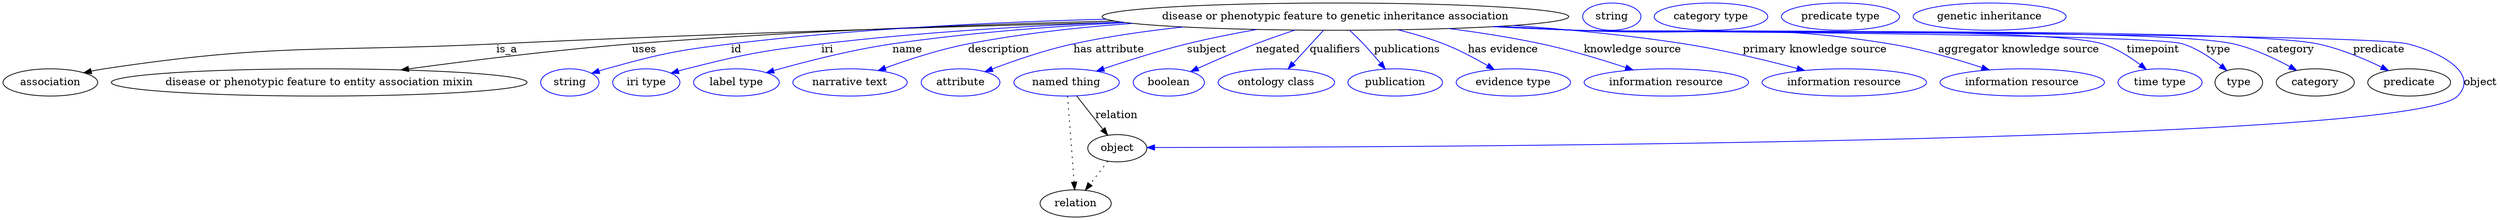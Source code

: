 digraph {
	graph [bb="0,0,3290.4,283"];
	node [label="\N"];
	"disease or phenotypic feature to genetic inheritance association"	[height=0.5,
		label="disease or phenotypic feature to genetic inheritance association",
		pos="1756.4,265",
		width=8.5576];
	association	[height=0.5,
		pos="62.394,178",
		width=1.7332];
	"disease or phenotypic feature to genetic inheritance association" -> association	[label=is_a,
		lp="665.39,221.5",
		pos="e,106.72,190.7 1475.6,257.59 1252.2,251.89 931.66,242.38 651.39,229 421.41,218.02 362.13,229.91 134.39,196 128.62,195.14 122.62,\
194.05 116.66,192.84"];
	"disease or phenotypic feature to entity association mixin"	[height=0.5,
		pos="417.39,178",
		width=7.6188];
	"disease or phenotypic feature to genetic inheritance association" -> "disease or phenotypic feature to entity association mixin"	[label=uses,
		lp="846.89,221.5",
		pos="e,525.41,194.56 1464.9,259.15 1282.3,254.59 1042.4,245.81 830.39,229 730.69,221.09 618.01,207.11 535.57,195.94"];
	id	[color=blue,
		height=0.5,
		label=string,
		pos="748.39,178",
		width=1.0652];
	"disease or phenotypic feature to genetic inheritance association" -> id	[color=blue,
		label=id,
		lp="968.39,221.5",
		pos="e,777.37,190.01 1453.5,261.56 1304.8,257.6 1123.2,248.63 961.39,229 887.15,220 868.49,215.87 796.39,196 793.28,195.14 790.08,194.18 \
786.88,193.17",
		style=solid];
	iri	[color=blue,
		height=0.5,
		label="iri type",
		pos="849.39,178",
		width=1.2277];
	"disease or phenotypic feature to genetic inheritance association" -> iri	[color=blue,
		label=iri,
		lp="1088.4,221.5",
		pos="e,882,190.18 1474.5,257.69 1352.9,252.83 1209.4,244.23 1080.4,229 1000.5,219.57 980.41,215.66 902.39,196 898.96,195.14 895.43,194.17 \
891.89,193.15",
		style=solid];
	name	[color=blue,
		height=0.5,
		label="label type",
		pos="968.39,178",
		width=1.5707];
	"disease or phenotypic feature to genetic inheritance association" -> name	[color=blue,
		label=name,
		lp="1193.4,221.5",
		pos="e,1008,190.99 1478.8,257.15 1381.8,252.17 1272.5,243.62 1173.4,229 1119.5,221.04 1059,205.46 1017.8,193.79",
		style=solid];
	description	[color=blue,
		height=0.5,
		label="narrative text",
		pos="1118.4,178",
		width=2.0943];
	"disease or phenotypic feature to genetic inheritance association" -> description	[color=blue,
		label=description,
		lp="1313.9,221.5",
		pos="e,1155.6,193.8 1488.8,256.08 1418.3,250.87 1342.6,242.47 1273.4,229 1236.2,221.76 1195.5,208.4 1165.1,197.31",
		style=solid];
	"has attribute"	[color=blue,
		height=0.5,
		label=attribute,
		pos="1263.4,178",
		width=1.4443];
	"disease or phenotypic feature to genetic inheritance association" -> "has attribute"	[color=blue,
		label="has attribute",
		lp="1458.4,221.5",
		pos="e,1295.7,192.27 1555.4,251.29 1507.9,246.17 1457.6,239.01 1411.4,229 1374.7,221.05 1334.5,207.09 1305.2,195.94",
		style=solid];
	subject	[color=blue,
		height=0.5,
		label="named thing",
		pos="1403.4,178",
		width=1.9318];
	"disease or phenotypic feature to genetic inheritance association" -> subject	[color=blue,
		label=subject,
		lp="1587.4,221.5",
		pos="e,1442.6,192.96 1653.1,248.03 1623.4,242.73 1590.9,236.3 1561.4,229 1524.3,219.85 1483.3,206.76 1452.3,196.27",
		style=solid];
	negated	[color=blue,
		height=0.5,
		label=boolean,
		pos="1537.4,178",
		width=1.2999];
	"disease or phenotypic feature to genetic inheritance association" -> negated	[color=blue,
		label=negated,
		lp="1680.4,221.5",
		pos="e,1566.1,192.48 1702.9,247.22 1686.3,241.73 1668,235.39 1651.4,229 1625.7,219.12 1597.4,206.72 1575.5,196.74",
		style=solid];
	qualifiers	[color=blue,
		height=0.5,
		label="ontology class",
		pos="1678.4,178",
		width=2.1304];
	"disease or phenotypic feature to genetic inheritance association" -> qualifiers	[color=blue,
		label=qualifiers,
		lp="1755.9,221.5",
		pos="e,1693.9,195.89 1740.6,246.8 1729.2,234.39 1713.7,217.46 1701,203.62",
		style=solid];
	publications	[color=blue,
		height=0.5,
		label=publication,
		pos="1835.4,178",
		width=1.7332];
	"disease or phenotypic feature to genetic inheritance association" -> publications	[color=blue,
		label=publications,
		lp="1851.4,221.5",
		pos="e,1822.2,195.62 1775.2,246.96 1781.2,241.37 1787.7,235.05 1793.4,229 1801,220.96 1808.9,211.79 1815.8,203.52",
		style=solid];
	"has evidence"	[color=blue,
		height=0.5,
		label="evidence type",
		pos="1991.4,178",
		width=2.0943];
	"disease or phenotypic feature to genetic inheritance association" -> "has evidence"	[color=blue,
		label="has evidence",
		lp="1977.9,221.5",
		pos="e,1966.1,195.08 1839.2,247.57 1859.2,242.56 1880.3,236.37 1899.4,229 1919.3,221.31 1940.3,210.17 1957.1,200.36",
		style=solid];
	"knowledge source"	[color=blue,
		height=0.5,
		label="information resource",
		pos="2193.4,178",
		width=3.015];
	"disease or phenotypic feature to genetic inheritance association" -> "knowledge source"	[color=blue,
		label="knowledge source",
		lp="2148.9,221.5",
		pos="e,2149.4,194.5 1906.4,249.23 1946.3,244.07 1989.2,237.41 2028.4,229 2066.2,220.9 2107.8,208.25 2139.8,197.7",
		style=solid];
	"primary knowledge source"	[color=blue,
		height=0.5,
		label="information resource",
		pos="2428.4,178",
		width=3.015];
	"disease or phenotypic feature to genetic inheritance association" -> "primary knowledge source"	[color=blue,
		label="primary knowledge source",
		lp="2389.4,221.5",
		pos="e,2376,193.85 1991.1,253.32 2063.9,248.1 2144.2,240.37 2217.4,229 2268,221.13 2324.4,207.5 2366.2,196.45",
		style=solid];
	"aggregator knowledge source"	[color=blue,
		height=0.5,
		label="information resource",
		pos="2663.4,178",
		width=3.015];
	"disease or phenotypic feature to genetic inheritance association" -> "aggregator knowledge source"	[color=blue,
		label="aggregator knowledge source",
		lp="2658.9,221.5",
		pos="e,2619.8,194.55 1972.1,252.14 2006,250.36 2040.6,248.59 2073.4,247 2257.8,238.06 2306.2,258.56 2488.4,229 2530,222.25 2575.7,208.97 \
2610,197.79",
		style=solid];
	timepoint	[color=blue,
		height=0.5,
		label="time type",
		pos="2845.4,178",
		width=1.5346];
	"disease or phenotypic feature to genetic inheritance association" -> timepoint	[color=blue,
		label=timepoint,
		lp="2836.4,221.5",
		pos="e,2827.2,195.18 1967.4,251.87 2002.8,250.07 2039.1,248.36 2073.4,247 2150.7,243.93 2695.6,252.15 2769.4,229 2787.5,223.33 2805.3,\
211.97 2819.2,201.52",
		style=solid];
	type	[height=0.5,
		pos="2949.4,178",
		width=0.86659];
	"disease or phenotypic feature to genetic inheritance association" -> type	[color=blue,
		label=type,
		lp="2922.4,221.5",
		pos="e,2933.5,193.75 1966.5,251.81 2002.2,250.01 2038.8,248.31 2073.4,247 2117.9,245.31 2832.9,242.52 2875.4,229 2893.9,223.12 2912,211.05 \
2925.6,200.25",
		style=solid];
	category	[height=0.5,
		pos="3050.4,178",
		width=1.4263];
	"disease or phenotypic feature to genetic inheritance association" -> category	[color=blue,
		label=category,
		lp="3017.9,221.5",
		pos="e,3025.7,194.03 1966.1,251.78 2001.9,249.97 2038.7,248.29 2073.4,247 2169.9,243.41 2848.3,250.75 2942.4,229 2968.6,222.95 2996,210.14 \
3016.7,199",
		style=solid];
	predicate	[height=0.5,
		pos="3174.4,178",
		width=1.5165];
	"disease or phenotypic feature to genetic inheritance association" -> predicate	[color=blue,
		label=predicate,
		lp="3134.4,221.5",
		pos="e,3147,193.81 1965.2,251.75 2001.3,249.94 2038.4,248.26 2073.4,247 2182.2,243.08 2946.8,251.18 3053.4,229 3082.9,222.86 3114.4,209.64 \
3137.8,198.34",
		style=solid];
	object	[height=0.5,
		pos="1470.4,91",
		width=1.0832];
	"disease or phenotypic feature to genetic inheritance association" -> object	[color=blue,
		label=object,
		lp="3268.4,178",
		pos="e,1509.6,91.987 1964.8,251.72 2001,249.9 2038.3,248.23 2073.4,247 2134.4,244.86 3113.1,243.52 3172.4,229 3213.6,218.91 3267.8,190.58 \
3238.4,160 3177.2,96.388 1799.8,92.188 1519.8,91.993",
		style=solid];
	subject -> object	[label=relation,
		lp="1469.4,134.5",
		pos="e,1457.6,108.18 1416.6,160.21 1426.5,147.71 1440.1,130.45 1451.1,116.43"];
	relation	[height=0.5,
		pos="1415.4,18",
		width=1.2999];
	subject -> relation	[pos="e,1414.1,36.188 1404.7,159.79 1406.8,132.48 1410.8,78.994 1413.3,46.38",
		style=dotted];
	association_type	[color=blue,
		height=0.5,
		label=string,
		pos="2120.4,265",
		width=1.0652];
	association_category	[color=blue,
		height=0.5,
		label="category type",
		pos="2251.4,265",
		width=2.0762];
	"disease or phenotypic feature to genetic inheritance association_predicate"	[color=blue,
		height=0.5,
		label="predicate type",
		pos="2422.4,265",
		width=2.1665];
	object -> relation	[pos="e,1428.2,35.54 1457.9,73.889 1451,64.939 1442.2,53.617 1434.4,43.584",
		style=dotted];
	"disease or phenotypic feature to genetic inheritance association_object"	[color=blue,
		height=0.5,
		label="genetic inheritance",
		pos="2619.4,265",
		width=2.7984];
}
